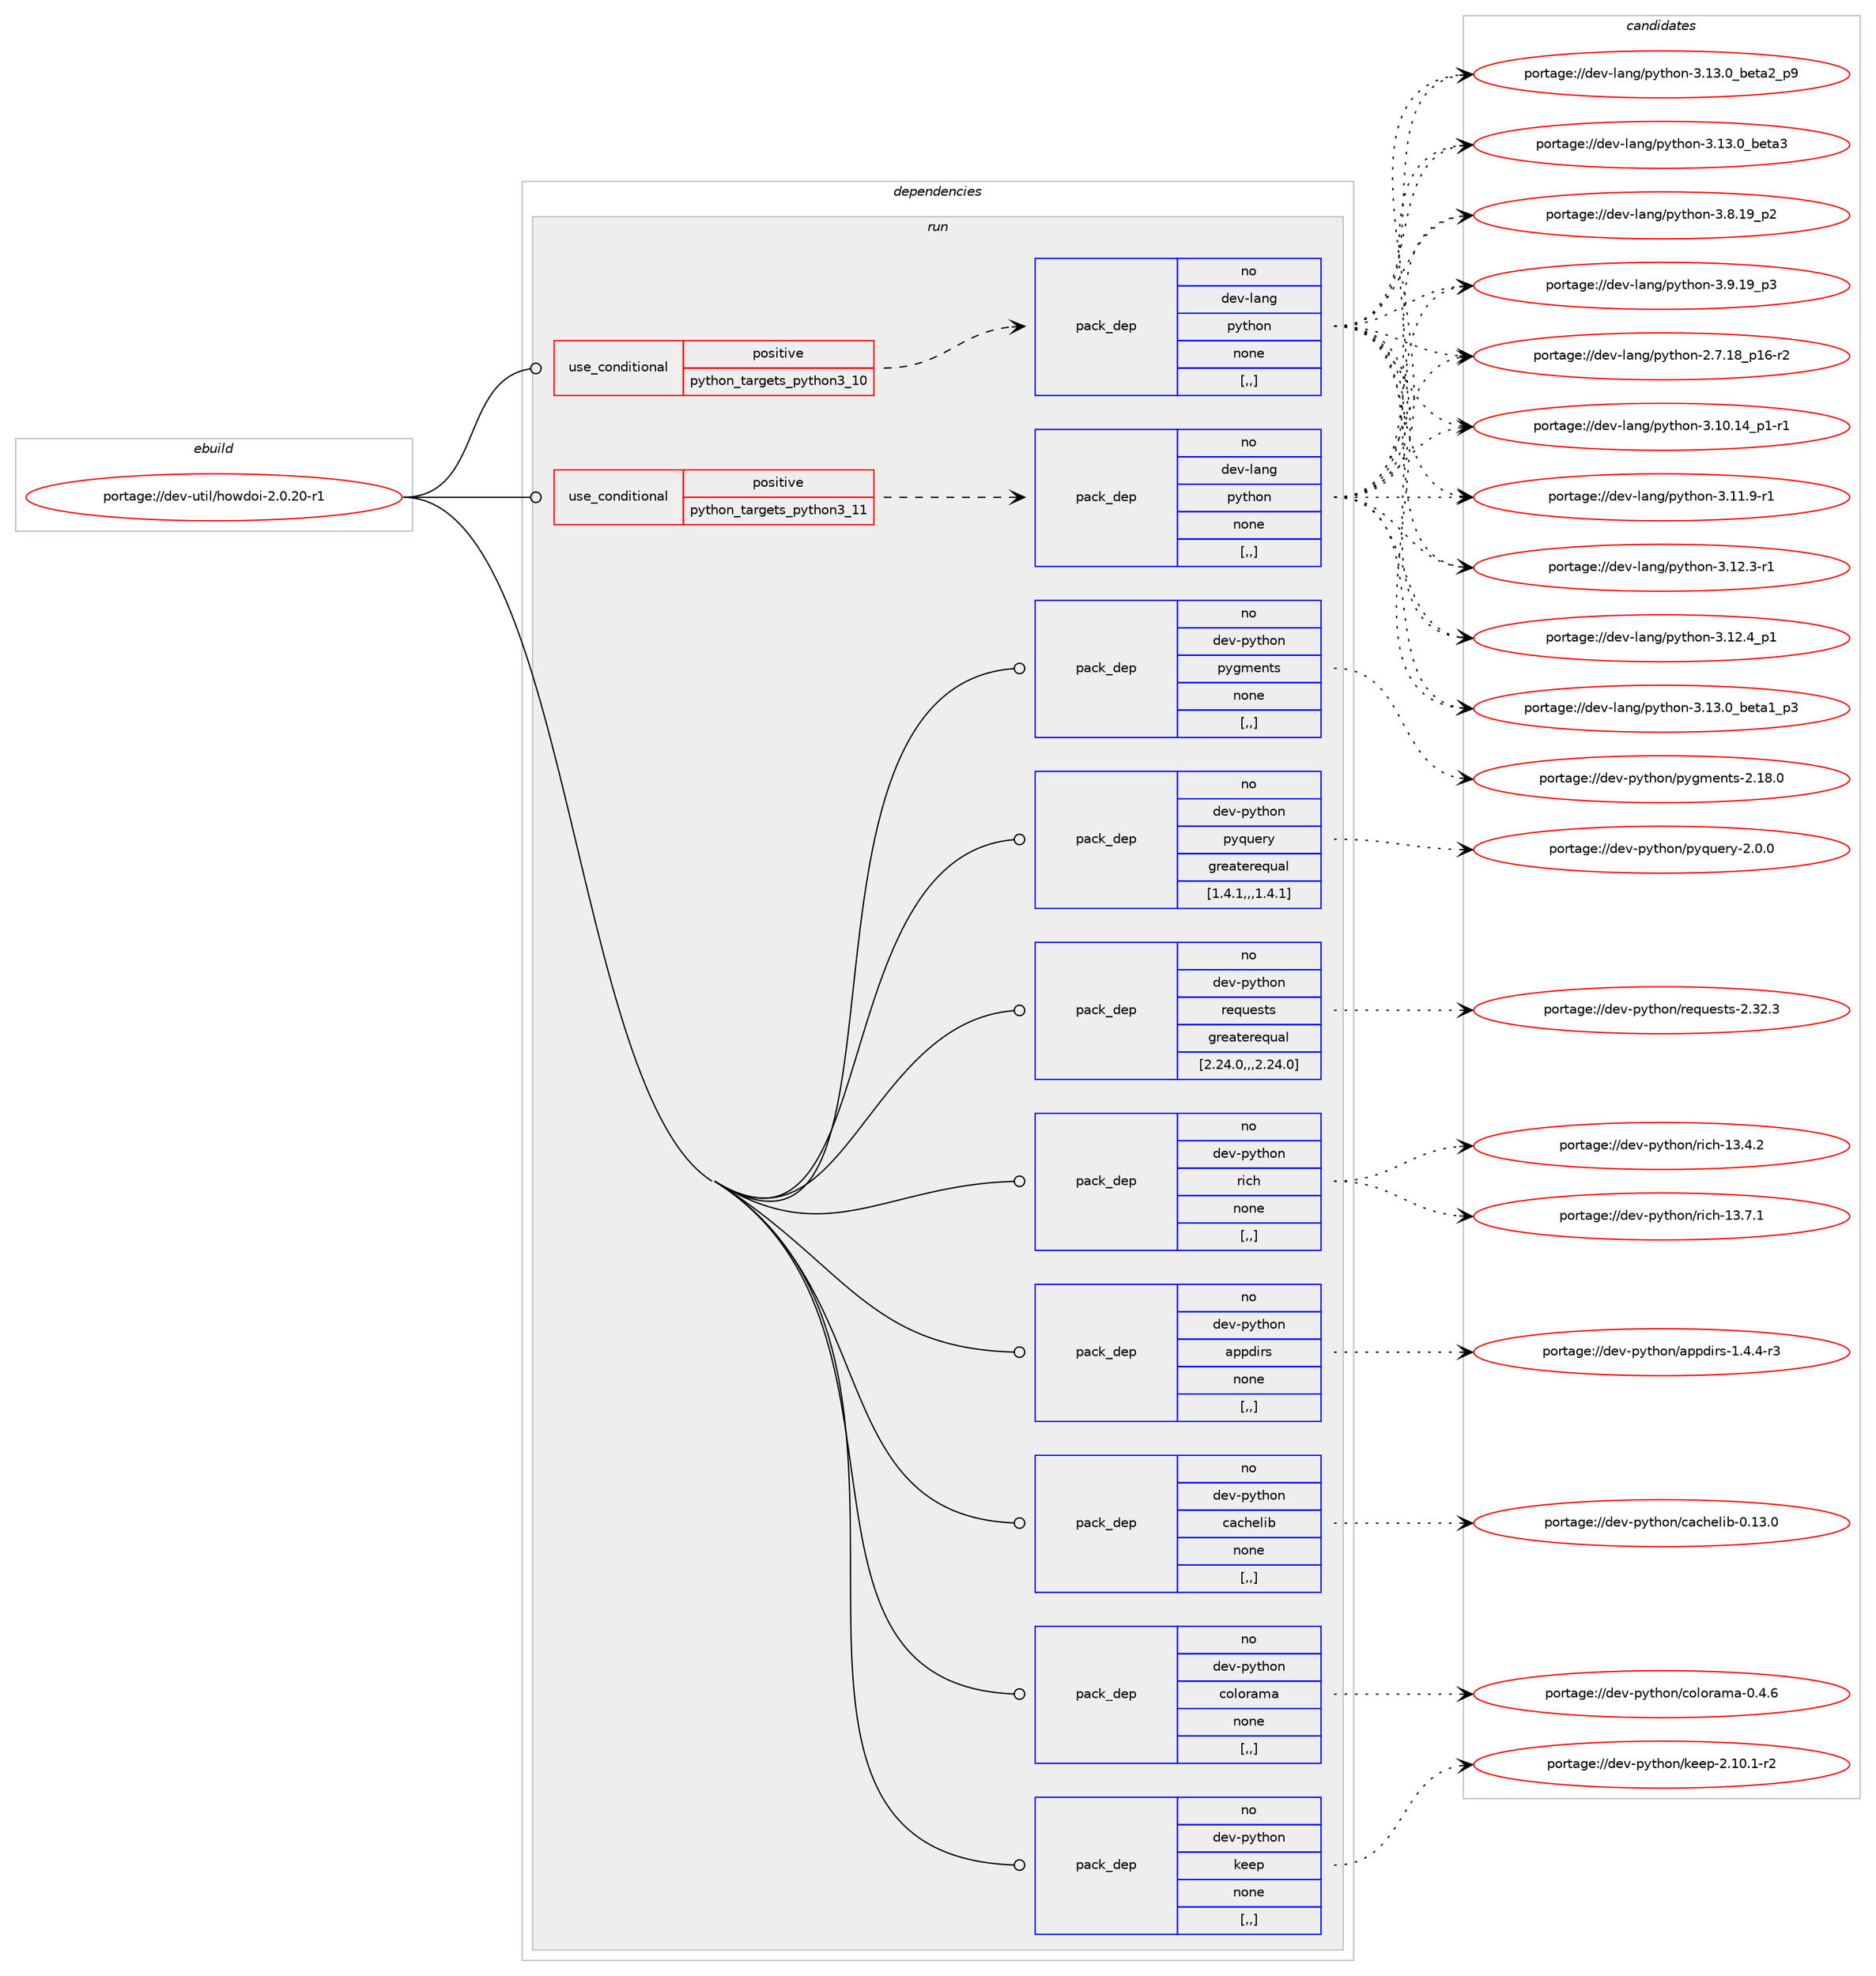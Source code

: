 digraph prolog {

# *************
# Graph options
# *************

newrank=true;
concentrate=true;
compound=true;
graph [rankdir=LR,fontname=Helvetica,fontsize=10,ranksep=1.5];#, ranksep=2.5, nodesep=0.2];
edge  [arrowhead=vee];
node  [fontname=Helvetica,fontsize=10];

# **********
# The ebuild
# **********

subgraph cluster_leftcol {
color=gray;
rank=same;
label=<<i>ebuild</i>>;
id [label="portage://dev-util/howdoi-2.0.20-r1", color=red, width=4, href="../dev-util/howdoi-2.0.20-r1.svg"];
}

# ****************
# The dependencies
# ****************

subgraph cluster_midcol {
color=gray;
label=<<i>dependencies</i>>;
subgraph cluster_compile {
fillcolor="#eeeeee";
style=filled;
label=<<i>compile</i>>;
}
subgraph cluster_compileandrun {
fillcolor="#eeeeee";
style=filled;
label=<<i>compile and run</i>>;
}
subgraph cluster_run {
fillcolor="#eeeeee";
style=filled;
label=<<i>run</i>>;
subgraph cond59321 {
dependency211188 [label=<<TABLE BORDER="0" CELLBORDER="1" CELLSPACING="0" CELLPADDING="4"><TR><TD ROWSPAN="3" CELLPADDING="10">use_conditional</TD></TR><TR><TD>positive</TD></TR><TR><TD>python_targets_python3_10</TD></TR></TABLE>>, shape=none, color=red];
subgraph pack150472 {
dependency211189 [label=<<TABLE BORDER="0" CELLBORDER="1" CELLSPACING="0" CELLPADDING="4" WIDTH="220"><TR><TD ROWSPAN="6" CELLPADDING="30">pack_dep</TD></TR><TR><TD WIDTH="110">no</TD></TR><TR><TD>dev-lang</TD></TR><TR><TD>python</TD></TR><TR><TD>none</TD></TR><TR><TD>[,,]</TD></TR></TABLE>>, shape=none, color=blue];
}
dependency211188:e -> dependency211189:w [weight=20,style="dashed",arrowhead="vee"];
}
id:e -> dependency211188:w [weight=20,style="solid",arrowhead="odot"];
subgraph cond59322 {
dependency211190 [label=<<TABLE BORDER="0" CELLBORDER="1" CELLSPACING="0" CELLPADDING="4"><TR><TD ROWSPAN="3" CELLPADDING="10">use_conditional</TD></TR><TR><TD>positive</TD></TR><TR><TD>python_targets_python3_11</TD></TR></TABLE>>, shape=none, color=red];
subgraph pack150473 {
dependency211191 [label=<<TABLE BORDER="0" CELLBORDER="1" CELLSPACING="0" CELLPADDING="4" WIDTH="220"><TR><TD ROWSPAN="6" CELLPADDING="30">pack_dep</TD></TR><TR><TD WIDTH="110">no</TD></TR><TR><TD>dev-lang</TD></TR><TR><TD>python</TD></TR><TR><TD>none</TD></TR><TR><TD>[,,]</TD></TR></TABLE>>, shape=none, color=blue];
}
dependency211190:e -> dependency211191:w [weight=20,style="dashed",arrowhead="vee"];
}
id:e -> dependency211190:w [weight=20,style="solid",arrowhead="odot"];
subgraph pack150474 {
dependency211192 [label=<<TABLE BORDER="0" CELLBORDER="1" CELLSPACING="0" CELLPADDING="4" WIDTH="220"><TR><TD ROWSPAN="6" CELLPADDING="30">pack_dep</TD></TR><TR><TD WIDTH="110">no</TD></TR><TR><TD>dev-python</TD></TR><TR><TD>appdirs</TD></TR><TR><TD>none</TD></TR><TR><TD>[,,]</TD></TR></TABLE>>, shape=none, color=blue];
}
id:e -> dependency211192:w [weight=20,style="solid",arrowhead="odot"];
subgraph pack150475 {
dependency211193 [label=<<TABLE BORDER="0" CELLBORDER="1" CELLSPACING="0" CELLPADDING="4" WIDTH="220"><TR><TD ROWSPAN="6" CELLPADDING="30">pack_dep</TD></TR><TR><TD WIDTH="110">no</TD></TR><TR><TD>dev-python</TD></TR><TR><TD>cachelib</TD></TR><TR><TD>none</TD></TR><TR><TD>[,,]</TD></TR></TABLE>>, shape=none, color=blue];
}
id:e -> dependency211193:w [weight=20,style="solid",arrowhead="odot"];
subgraph pack150476 {
dependency211194 [label=<<TABLE BORDER="0" CELLBORDER="1" CELLSPACING="0" CELLPADDING="4" WIDTH="220"><TR><TD ROWSPAN="6" CELLPADDING="30">pack_dep</TD></TR><TR><TD WIDTH="110">no</TD></TR><TR><TD>dev-python</TD></TR><TR><TD>colorama</TD></TR><TR><TD>none</TD></TR><TR><TD>[,,]</TD></TR></TABLE>>, shape=none, color=blue];
}
id:e -> dependency211194:w [weight=20,style="solid",arrowhead="odot"];
subgraph pack150477 {
dependency211195 [label=<<TABLE BORDER="0" CELLBORDER="1" CELLSPACING="0" CELLPADDING="4" WIDTH="220"><TR><TD ROWSPAN="6" CELLPADDING="30">pack_dep</TD></TR><TR><TD WIDTH="110">no</TD></TR><TR><TD>dev-python</TD></TR><TR><TD>keep</TD></TR><TR><TD>none</TD></TR><TR><TD>[,,]</TD></TR></TABLE>>, shape=none, color=blue];
}
id:e -> dependency211195:w [weight=20,style="solid",arrowhead="odot"];
subgraph pack150478 {
dependency211196 [label=<<TABLE BORDER="0" CELLBORDER="1" CELLSPACING="0" CELLPADDING="4" WIDTH="220"><TR><TD ROWSPAN="6" CELLPADDING="30">pack_dep</TD></TR><TR><TD WIDTH="110">no</TD></TR><TR><TD>dev-python</TD></TR><TR><TD>pygments</TD></TR><TR><TD>none</TD></TR><TR><TD>[,,]</TD></TR></TABLE>>, shape=none, color=blue];
}
id:e -> dependency211196:w [weight=20,style="solid",arrowhead="odot"];
subgraph pack150479 {
dependency211197 [label=<<TABLE BORDER="0" CELLBORDER="1" CELLSPACING="0" CELLPADDING="4" WIDTH="220"><TR><TD ROWSPAN="6" CELLPADDING="30">pack_dep</TD></TR><TR><TD WIDTH="110">no</TD></TR><TR><TD>dev-python</TD></TR><TR><TD>pyquery</TD></TR><TR><TD>greaterequal</TD></TR><TR><TD>[1.4.1,,,1.4.1]</TD></TR></TABLE>>, shape=none, color=blue];
}
id:e -> dependency211197:w [weight=20,style="solid",arrowhead="odot"];
subgraph pack150480 {
dependency211198 [label=<<TABLE BORDER="0" CELLBORDER="1" CELLSPACING="0" CELLPADDING="4" WIDTH="220"><TR><TD ROWSPAN="6" CELLPADDING="30">pack_dep</TD></TR><TR><TD WIDTH="110">no</TD></TR><TR><TD>dev-python</TD></TR><TR><TD>requests</TD></TR><TR><TD>greaterequal</TD></TR><TR><TD>[2.24.0,,,2.24.0]</TD></TR></TABLE>>, shape=none, color=blue];
}
id:e -> dependency211198:w [weight=20,style="solid",arrowhead="odot"];
subgraph pack150481 {
dependency211199 [label=<<TABLE BORDER="0" CELLBORDER="1" CELLSPACING="0" CELLPADDING="4" WIDTH="220"><TR><TD ROWSPAN="6" CELLPADDING="30">pack_dep</TD></TR><TR><TD WIDTH="110">no</TD></TR><TR><TD>dev-python</TD></TR><TR><TD>rich</TD></TR><TR><TD>none</TD></TR><TR><TD>[,,]</TD></TR></TABLE>>, shape=none, color=blue];
}
id:e -> dependency211199:w [weight=20,style="solid",arrowhead="odot"];
}
}

# **************
# The candidates
# **************

subgraph cluster_choices {
rank=same;
color=gray;
label=<<i>candidates</i>>;

subgraph choice150472 {
color=black;
nodesep=1;
choice100101118451089711010347112121116104111110455046554649569511249544511450 [label="portage://dev-lang/python-2.7.18_p16-r2", color=red, width=4,href="../dev-lang/python-2.7.18_p16-r2.svg"];
choice100101118451089711010347112121116104111110455146494846495295112494511449 [label="portage://dev-lang/python-3.10.14_p1-r1", color=red, width=4,href="../dev-lang/python-3.10.14_p1-r1.svg"];
choice100101118451089711010347112121116104111110455146494946574511449 [label="portage://dev-lang/python-3.11.9-r1", color=red, width=4,href="../dev-lang/python-3.11.9-r1.svg"];
choice100101118451089711010347112121116104111110455146495046514511449 [label="portage://dev-lang/python-3.12.3-r1", color=red, width=4,href="../dev-lang/python-3.12.3-r1.svg"];
choice100101118451089711010347112121116104111110455146495046529511249 [label="portage://dev-lang/python-3.12.4_p1", color=red, width=4,href="../dev-lang/python-3.12.4_p1.svg"];
choice10010111845108971101034711212111610411111045514649514648959810111697499511251 [label="portage://dev-lang/python-3.13.0_beta1_p3", color=red, width=4,href="../dev-lang/python-3.13.0_beta1_p3.svg"];
choice10010111845108971101034711212111610411111045514649514648959810111697509511257 [label="portage://dev-lang/python-3.13.0_beta2_p9", color=red, width=4,href="../dev-lang/python-3.13.0_beta2_p9.svg"];
choice1001011184510897110103471121211161041111104551464951464895981011169751 [label="portage://dev-lang/python-3.13.0_beta3", color=red, width=4,href="../dev-lang/python-3.13.0_beta3.svg"];
choice100101118451089711010347112121116104111110455146564649579511250 [label="portage://dev-lang/python-3.8.19_p2", color=red, width=4,href="../dev-lang/python-3.8.19_p2.svg"];
choice100101118451089711010347112121116104111110455146574649579511251 [label="portage://dev-lang/python-3.9.19_p3", color=red, width=4,href="../dev-lang/python-3.9.19_p3.svg"];
dependency211189:e -> choice100101118451089711010347112121116104111110455046554649569511249544511450:w [style=dotted,weight="100"];
dependency211189:e -> choice100101118451089711010347112121116104111110455146494846495295112494511449:w [style=dotted,weight="100"];
dependency211189:e -> choice100101118451089711010347112121116104111110455146494946574511449:w [style=dotted,weight="100"];
dependency211189:e -> choice100101118451089711010347112121116104111110455146495046514511449:w [style=dotted,weight="100"];
dependency211189:e -> choice100101118451089711010347112121116104111110455146495046529511249:w [style=dotted,weight="100"];
dependency211189:e -> choice10010111845108971101034711212111610411111045514649514648959810111697499511251:w [style=dotted,weight="100"];
dependency211189:e -> choice10010111845108971101034711212111610411111045514649514648959810111697509511257:w [style=dotted,weight="100"];
dependency211189:e -> choice1001011184510897110103471121211161041111104551464951464895981011169751:w [style=dotted,weight="100"];
dependency211189:e -> choice100101118451089711010347112121116104111110455146564649579511250:w [style=dotted,weight="100"];
dependency211189:e -> choice100101118451089711010347112121116104111110455146574649579511251:w [style=dotted,weight="100"];
}
subgraph choice150473 {
color=black;
nodesep=1;
choice100101118451089711010347112121116104111110455046554649569511249544511450 [label="portage://dev-lang/python-2.7.18_p16-r2", color=red, width=4,href="../dev-lang/python-2.7.18_p16-r2.svg"];
choice100101118451089711010347112121116104111110455146494846495295112494511449 [label="portage://dev-lang/python-3.10.14_p1-r1", color=red, width=4,href="../dev-lang/python-3.10.14_p1-r1.svg"];
choice100101118451089711010347112121116104111110455146494946574511449 [label="portage://dev-lang/python-3.11.9-r1", color=red, width=4,href="../dev-lang/python-3.11.9-r1.svg"];
choice100101118451089711010347112121116104111110455146495046514511449 [label="portage://dev-lang/python-3.12.3-r1", color=red, width=4,href="../dev-lang/python-3.12.3-r1.svg"];
choice100101118451089711010347112121116104111110455146495046529511249 [label="portage://dev-lang/python-3.12.4_p1", color=red, width=4,href="../dev-lang/python-3.12.4_p1.svg"];
choice10010111845108971101034711212111610411111045514649514648959810111697499511251 [label="portage://dev-lang/python-3.13.0_beta1_p3", color=red, width=4,href="../dev-lang/python-3.13.0_beta1_p3.svg"];
choice10010111845108971101034711212111610411111045514649514648959810111697509511257 [label="portage://dev-lang/python-3.13.0_beta2_p9", color=red, width=4,href="../dev-lang/python-3.13.0_beta2_p9.svg"];
choice1001011184510897110103471121211161041111104551464951464895981011169751 [label="portage://dev-lang/python-3.13.0_beta3", color=red, width=4,href="../dev-lang/python-3.13.0_beta3.svg"];
choice100101118451089711010347112121116104111110455146564649579511250 [label="portage://dev-lang/python-3.8.19_p2", color=red, width=4,href="../dev-lang/python-3.8.19_p2.svg"];
choice100101118451089711010347112121116104111110455146574649579511251 [label="portage://dev-lang/python-3.9.19_p3", color=red, width=4,href="../dev-lang/python-3.9.19_p3.svg"];
dependency211191:e -> choice100101118451089711010347112121116104111110455046554649569511249544511450:w [style=dotted,weight="100"];
dependency211191:e -> choice100101118451089711010347112121116104111110455146494846495295112494511449:w [style=dotted,weight="100"];
dependency211191:e -> choice100101118451089711010347112121116104111110455146494946574511449:w [style=dotted,weight="100"];
dependency211191:e -> choice100101118451089711010347112121116104111110455146495046514511449:w [style=dotted,weight="100"];
dependency211191:e -> choice100101118451089711010347112121116104111110455146495046529511249:w [style=dotted,weight="100"];
dependency211191:e -> choice10010111845108971101034711212111610411111045514649514648959810111697499511251:w [style=dotted,weight="100"];
dependency211191:e -> choice10010111845108971101034711212111610411111045514649514648959810111697509511257:w [style=dotted,weight="100"];
dependency211191:e -> choice1001011184510897110103471121211161041111104551464951464895981011169751:w [style=dotted,weight="100"];
dependency211191:e -> choice100101118451089711010347112121116104111110455146564649579511250:w [style=dotted,weight="100"];
dependency211191:e -> choice100101118451089711010347112121116104111110455146574649579511251:w [style=dotted,weight="100"];
}
subgraph choice150474 {
color=black;
nodesep=1;
choice1001011184511212111610411111047971121121001051141154549465246524511451 [label="portage://dev-python/appdirs-1.4.4-r3", color=red, width=4,href="../dev-python/appdirs-1.4.4-r3.svg"];
dependency211192:e -> choice1001011184511212111610411111047971121121001051141154549465246524511451:w [style=dotted,weight="100"];
}
subgraph choice150475 {
color=black;
nodesep=1;
choice10010111845112121116104111110479997991041011081059845484649514648 [label="portage://dev-python/cachelib-0.13.0", color=red, width=4,href="../dev-python/cachelib-0.13.0.svg"];
dependency211193:e -> choice10010111845112121116104111110479997991041011081059845484649514648:w [style=dotted,weight="100"];
}
subgraph choice150476 {
color=black;
nodesep=1;
choice1001011184511212111610411111047991111081111149710997454846524654 [label="portage://dev-python/colorama-0.4.6", color=red, width=4,href="../dev-python/colorama-0.4.6.svg"];
dependency211194:e -> choice1001011184511212111610411111047991111081111149710997454846524654:w [style=dotted,weight="100"];
}
subgraph choice150477 {
color=black;
nodesep=1;
choice1001011184511212111610411111047107101101112455046494846494511450 [label="portage://dev-python/keep-2.10.1-r2", color=red, width=4,href="../dev-python/keep-2.10.1-r2.svg"];
dependency211195:e -> choice1001011184511212111610411111047107101101112455046494846494511450:w [style=dotted,weight="100"];
}
subgraph choice150478 {
color=black;
nodesep=1;
choice100101118451121211161041111104711212110310910111011611545504649564648 [label="portage://dev-python/pygments-2.18.0", color=red, width=4,href="../dev-python/pygments-2.18.0.svg"];
dependency211196:e -> choice100101118451121211161041111104711212110310910111011611545504649564648:w [style=dotted,weight="100"];
}
subgraph choice150479 {
color=black;
nodesep=1;
choice1001011184511212111610411111047112121113117101114121455046484648 [label="portage://dev-python/pyquery-2.0.0", color=red, width=4,href="../dev-python/pyquery-2.0.0.svg"];
dependency211197:e -> choice1001011184511212111610411111047112121113117101114121455046484648:w [style=dotted,weight="100"];
}
subgraph choice150480 {
color=black;
nodesep=1;
choice100101118451121211161041111104711410111311710111511611545504651504651 [label="portage://dev-python/requests-2.32.3", color=red, width=4,href="../dev-python/requests-2.32.3.svg"];
dependency211198:e -> choice100101118451121211161041111104711410111311710111511611545504651504651:w [style=dotted,weight="100"];
}
subgraph choice150481 {
color=black;
nodesep=1;
choice10010111845112121116104111110471141059910445495146524650 [label="portage://dev-python/rich-13.4.2", color=red, width=4,href="../dev-python/rich-13.4.2.svg"];
choice10010111845112121116104111110471141059910445495146554649 [label="portage://dev-python/rich-13.7.1", color=red, width=4,href="../dev-python/rich-13.7.1.svg"];
dependency211199:e -> choice10010111845112121116104111110471141059910445495146524650:w [style=dotted,weight="100"];
dependency211199:e -> choice10010111845112121116104111110471141059910445495146554649:w [style=dotted,weight="100"];
}
}

}
